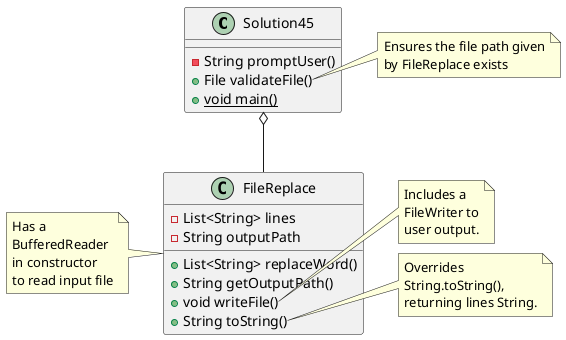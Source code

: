 @startuml

class Solution45 {
    -String promptUser()
    +File validateFile()
    +{static}void main()
}

class FileReplace {
    -List<String> lines
    -String outputPath

    +List<String> replaceWord()
    +String getOutputPath()
    +void writeFile()
    +String toString()
}

Solution45 o-- FileReplace

note right of Solution45::validateFile {
    Ensures the file path given
    by FileReplace exists
}

note right of FileReplace::writeFile {
    Includes a
    FileWriter to
    user output.
}

note right of FileReplace::toString {
    Overrides
    String.toString(),
    returning lines String.
}

note left of FileReplace {
    Has a
    BufferedReader
    in constructor
    to read input file
}

@enduml